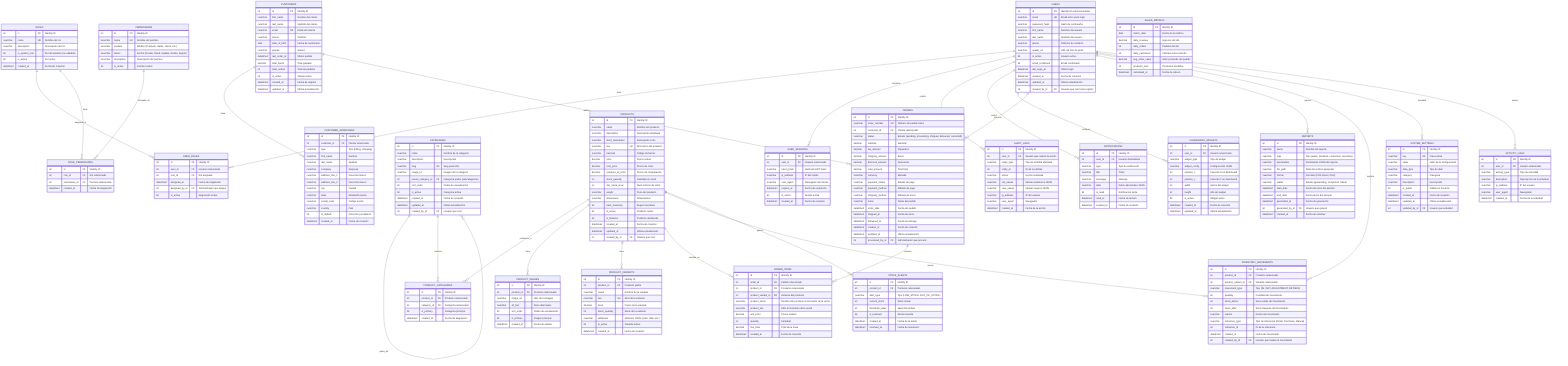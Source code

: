 erDiagram
    %% Comentarios:
    %% - ERD normalizado para panel administrativo de e-commerce con .NET Core
    %% - Estructura para administradores, gestión de productos, ventas y reportes
    %% - Incluye sistema de roles, permisos y auditoría completa
    %% - Optimizado para análisis de datos y toma de decisiones

    %% === ENTIDADES DE AUTENTICACIÓN Y USUARIOS ===
    USERS {
        int id PK "Identity ID autoincremental"
        nvarchar email UK "Email único para login"
        nvarchar password_hash "Hash de contraseña"
        nvarchar first_name "Nombre del usuario"
        nvarchar last_name "Apellido del usuario"
        nvarchar phone "Teléfono de contacto"
        nvarchar avatar_url "URL de foto de perfil"
        bit is_active "Usuario activo"
        bit email_confirmed "Email confirmado"
        datetime2 last_login_at "Último login"
        datetime2 created_at "Fecha de creación"
        datetime2 updated_at "Última actualización"
        int created_by_id FK "Usuario que creó este registro"
    }

    USER_ROLES {
        int id PK "Identity ID"
        int user_id FK "Usuario relacionado"
        int role_id FK "Rol asignado"
        datetime2 assigned_at "Fecha de asignación"
        int assigned_by_id FK "Administrador que asignó"
        bit is_active "Asignación activa"
    }

    ROLES {
        int id PK "Identity ID"
        nvarchar name UK "Nombre del rol"
        nvarchar description "Descripción del rol"
        bit is_system_role "Rol del sistema (no editable)"
        bit is_active "Rol activo"
        datetime2 created_at "Fecha de creación"
    }

    PERMISSIONS {
        int id PK "Identity ID"
        nvarchar name UK "Nombre del permiso"
        nvarchar module "Módulo (Products, Sales, Users, etc.)"
        nvarchar action "Acción (Create, Read, Update, Delete, Export)"
        nvarchar description "Descripción del permiso"
        bit is_active "Permiso activo"
    }

    ROLE_PERMISSIONS {
        int id PK "Identity ID"
        int role_id FK "Rol relacionado"
        int permission_id FK "Permiso relacionado"
        datetime2 created_at "Fecha de asignación"
    }

    USER_SESSIONS {
        int id PK "Identity ID"
        int user_id FK "Usuario relacionado"
        nvarchar token_hash "Hash del JWT token"
        nvarchar ip_address "IP del cliente"
        nvarchar user_agent "Navegador del cliente"
        datetime2 expires_at "Fecha de expiración"
        bit is_active "Sesión activa"
        datetime2 created_at "Fecha de creación"
    }

    %% === ENTIDADES DE PRODUCTOS Y CATEGORÍAS ===
    CATEGORIES {
        int id PK "Identity ID"
        nvarchar name "Nombre de la categoría"
        nvarchar description "Descripción"
        nvarchar slug UK "Slug para URL"
        nvarchar image_url "Imagen de la categoría"
        int parent_category_id FK "Categoría padre (subcategorías)"
        int sort_order "Orden de visualización"
        bit is_active "Categoría activa"
        datetime2 created_at "Fecha de creación"
        datetime2 updated_at "Última actualización"
        int created_by_id FK "Usuario que creó"
    }

    PRODUCTS {
        int id PK "Identity ID"
        nvarchar name "Nombre del producto"
        nvarchar description "Descripción detallada"
        nvarchar short_description "Descripción corta"
        nvarchar sku UK "SKU único del producto"
        nvarchar barcode "Código de barras"
        decimal price "Precio actual"
        decimal cost_price "Precio de costo"
        decimal compare_at_price "Precio de comparación"
        int stock_quantity "Cantidad en stock"
        int min_stock_level "Nivel mínimo de stock"
        nvarchar weight "Peso del producto"
        nvarchar dimensions "Dimensiones"
        bit track_inventory "Seguir inventario"
        bit is_active "Producto activo"
        bit is_featured "Producto destacado"
        datetime2 created_at "Fecha de creación"
        datetime2 updated_at "Última actualización"
        int created_by_id FK "Usuario que creó"
    }

    PRODUCT_CATEGORIES {
        int id PK "Identity ID"
        int product_id FK "Producto relacionado"
        int category_id FK "Categoría relacionada"
        bit is_primary "Categoría principal"
        datetime2 created_at "Fecha de asignación"
    }

    PRODUCT_IMAGES {
        int id PK "Identity ID"
        int product_id FK "Producto relacionado"
        nvarchar image_url "URL de la imagen"
        nvarchar alt_text "Texto alternativo"
        int sort_order "Orden de visualización"
        bit is_primary "Imagen principal"
        datetime2 created_at "Fecha de subida"
    }

    PRODUCT_VARIANTS {
        int id PK "Identity ID"
        int product_id FK "Producto padre"
        nvarchar name "Nombre de la variante"
        nvarchar sku UK "SKU de la variante"
        decimal price "Precio de la variante"
        int stock_quantity "Stock de la variante"
        nvarchar attributes "Atributos JSON (color, talla, etc.)"
        bit is_active "Variante activa"
        datetime2 created_at "Fecha de creación"
    }

    %% === ENTIDADES DE CLIENTES ===
    CUSTOMERS {
        int id PK "Identity ID"
        nvarchar first_name "Nombre del cliente"
        nvarchar last_name "Apellido del cliente"
        nvarchar email UK "Email del cliente"
        nvarchar phone "Teléfono"
        date date_of_birth "Fecha de nacimiento"
        nvarchar gender "Género"
        datetime2 last_order_at "Último pedido"
        decimal total_spent "Total gastado"
        int total_orders "Total de pedidos"
        bit is_active "Cliente activo"
        datetime2 created_at "Fecha de registro"
        datetime2 updated_at "Última actualización"
    }

    CUSTOMER_ADDRESSES {
        int id PK "Identity ID"
        int customer_id FK "Cliente relacionado"
        nvarchar type "Tipo (billing, shipping)"
        nvarchar first_name "Nombre"
        nvarchar last_name "Apellido"
        nvarchar company "Empresa"
        nvarchar address_line_1 "Dirección línea 1"
        nvarchar address_line_2 "Dirección línea 2"
        nvarchar city "Ciudad"
        nvarchar state "Estado/Provincia"
        nvarchar postal_code "Código postal"
        nvarchar country "País"
        bit is_default "Dirección por defecto"
        datetime2 created_at "Fecha de creación"
    }

    %% === ENTIDADES DE PEDIDOS Y VENTAS ===
    ORDERS {
        int id PK "Identity ID"
        nvarchar order_number UK "Número de pedido único"
        int customer_id FK "Cliente relacionado"
        nvarchar status "Estado (pending, processing, shipped, delivered, cancelled)"
        decimal subtotal "Subtotal"
        decimal tax_amount "Impuestos"
        decimal shipping_amount "Envío"
        decimal discount_amount "Descuento"
        decimal total_amount "Total final"
        nvarchar currency "Moneda"
        nvarchar payment_status "Estado de pago"
        nvarchar payment_method "Método de pago"
        nvarchar shipping_method "Método de envío"
        nvarchar notes "Notas del pedido"
        datetime2 order_date "Fecha del pedido"
        datetime2 shipped_at "Fecha de envío"
        datetime2 delivered_at "Fecha de entrega"
        datetime2 created_at "Fecha de creación"
        datetime2 updated_at "Última actualización"
        int processed_by_id FK "Administrador que procesó"
    }

    ORDER_ITEMS {
        int id PK "Identity ID"
        int order_id FK "Pedido relacionado"
        int product_id FK "Producto relacionado"
        int product_variant_id FK "Variante del producto"
        nvarchar product_name "Nombre del producto al momento de la venta"
        nvarchar product_sku "SKU al momento de la venta"
        decimal unit_price "Precio unitario"
        int quantity "Cantidad"
        decimal line_total "Total de la línea"
        datetime2 created_at "Fecha de creación"
    }

    %% === ENTIDADES DE INVENTARIO ===
    INVENTORY_MOVEMENTS {
        int id PK "Identity ID"
        int product_id FK "Producto relacionado"
        int product_variant_id FK "Variante relacionada"
        nvarchar movement_type "Tipo (IN, OUT, ADJUSTMENT, RETURN)"
        int quantity "Cantidad del movimiento"
        int stock_before "Stock antes del movimiento"
        int stock_after "Stock después del movimiento"
        nvarchar reason "Razón del movimiento"
        nvarchar reference_type "Tipo de referencia (Order, Purchase, Manual)"
        int reference_id "ID de la referencia"
        datetime2 created_at "Fecha del movimiento"
        int created_by_id FK "Usuario que realizó el movimiento"
    }

    STOCK_ALERTS {
        int id PK "Identity ID"
        int product_id FK "Producto relacionado"
        nvarchar alert_type "Tipo (LOW_STOCK, OUT_OF_STOCK)"
        int current_stock "Stock actual"
        int threshold_value "Valor del umbral"
        bit is_resolved "Alerta resuelta"
        datetime2 created_at "Fecha de la alerta"
        datetime2 resolved_at "Fecha de resolución"
    }

    %% === ENTIDADES DE REPORTES Y ANALYTICS ===
    REPORTS {
        int id PK "Identity ID"
        nvarchar name "Nombre del reporte"
        nvarchar type "Tipo (sales, products, customers, inventory)"
        nvarchar parameters "Parámetros JSON del reporte"
        nvarchar file_path "Ruta del archivo generado"
        nvarchar format "Formato (PDF, Excel, CSV)"
        nvarchar status "Estado (generating, completed, failed)"
        datetime2 start_date "Fecha de inicio del periodo"
        datetime2 end_date "Fecha de fin del periodo"
        datetime2 generated_at "Fecha de generación"
        int generated_by_id FK "Usuario que generó"
        datetime2 created_at "Fecha de solicitud"
    }

    DASHBOARD_WIDGETS {
        int id PK "Identity ID"
        int user_id FK "Usuario relacionado"
        nvarchar widget_type "Tipo de widget"
        nvarchar widget_config "Configuración JSON"
        int position_x "Posición X en dashboard"
        int position_y "Posición Y en dashboard"
        int width "Ancho del widget"
        int height "Alto del widget"
        bit is_active "Widget activo"
        datetime2 created_at "Fecha de creación"
        datetime2 updated_at "Última actualización"
    }

    SALES_METRICS {
        int id PK "Identity ID"
        date metric_date "Fecha de la métrica"
        decimal daily_revenue "Ingresos del día"
        int daily_orders "Pedidos del día"
        int daily_customers "Clientes únicos del día"
        decimal avg_order_value "Valor promedio del pedido"
        int products_sold "Productos vendidos"
        datetime2 calculated_at "Fecha de cálculo"
    }

    %% === ENTIDADES DE CONFIGURACIÓN Y AUDITORÍA ===
    SYSTEM_SETTINGS {
        int id PK "Identity ID"
        nvarchar key UK "Clave única"
        nvarchar value "Valor de la configuración"
        nvarchar data_type "Tipo de dato"
        nvarchar category "Categoría"
        nvarchar description "Descripción"
        bit is_public "Visible en frontend"
        datetime2 created_at "Fecha de creación"
        datetime2 updated_at "Última actualización"
        int updated_by_id FK "Usuario que actualizó"
    }

    AUDIT_LOGS {
        int id PK "Identity ID"
        int user_id FK "Usuario que realizó la acción"
        nvarchar entity_type "Tipo de entidad afectada"
        int entity_id "ID de la entidad"
        nvarchar action "Acción realizada"
        nvarchar old_values "Valores anteriores JSON"
        nvarchar new_values "Valores nuevos JSON"
        nvarchar ip_address "IP del usuario"
        nvarchar user_agent "Navegador"
        datetime2 created_at "Fecha de la acción"
    }

    NOTIFICATIONS {
        int id PK "Identity ID"
        int user_id FK "Usuario destinatario"
        nvarchar type "Tipo de notificación"
        nvarchar title "Título"
        nvarchar message "Mensaje"
        nvarchar data "Datos adicionales JSON"
        bit is_read "Notificación leída"
        datetime2 read_at "Fecha de lectura"
        datetime2 created_at "Fecha de creación"
    }

    ACTIVITY_LOGS {
        int id PK "Identity ID"
        int user_id FK "Usuario relacionado"
        nvarchar activity_type "Tipo de actividad"
        nvarchar description "Descripción de la actividad"
        nvarchar ip_address "IP del usuario"
        nvarchar user_agent "Navegador"
        datetime2 created_at "Fecha de la actividad"
    }

    %% === RELACIONES ===
    USERS ||--o{ USER_ROLES : "tiene"
    USERS ||--o{ USER_SESSIONS : "mantiene"
    USERS ||--o{ AUDIT_LOGS : "realiza"
    USERS ||--o{ NOTIFICATIONS : "recibe"
    USERS ||--o{ DASHBOARD_WIDGETS : "configura"

    ROLES ||--o{ USER_ROLES : "asignado_a"
    ROLES ||--o{ ROLE_PERMISSIONS : "tiene"
    PERMISSIONS ||--o{ ROLE_PERMISSIONS : "otorgado_en"

    CATEGORIES ||--o{ CATEGORIES : "padre_de"
    CATEGORIES ||--o{ PRODUCT_CATEGORIES : "contiene"
    PRODUCTS ||--o{ PRODUCT_CATEGORIES : "pertenece_a"
    PRODUCTS ||--o{ PRODUCT_IMAGES : "tiene"
    PRODUCTS ||--o{ PRODUCT_VARIANTS : "tiene"
    PRODUCTS ||--o{ ORDER_ITEMS : "vendido_en"
    PRODUCTS ||--o{ INVENTORY_MOVEMENTS : "mueve"
    PRODUCTS ||--o{ STOCK_ALERTS : "genera"

    CUSTOMERS ||--o{ CUSTOMER_ADDRESSES : "tiene"
    CUSTOMERS ||--o{ ORDERS : "realiza"

    ORDERS ||--o{ ORDER_ITEMS : "contiene"
    USERS ||--o{ ORDERS : "procesa"

    USERS ||--o{ REPORTS : "genera"
    USERS ||--o{ INVENTORY_MOVEMENTS : "registra"
    USERS ||--o{ SYSTEM_SETTINGS : "actualiza"
    USERS ||--o{ ACTIVITY_LOGS : "genera"